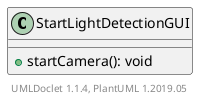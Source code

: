 @startuml

    class StartLightDetectionGUI [[StartLightDetectionGUI.html]] {
        +startCamera(): void
    }


    center footer UMLDoclet 1.1.4, PlantUML 1.2019.05
@enduml
